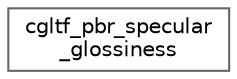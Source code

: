 digraph "Graphical Class Hierarchy"
{
 // LATEX_PDF_SIZE
  bgcolor="transparent";
  edge [fontname=Helvetica,fontsize=10,labelfontname=Helvetica,labelfontsize=10];
  node [fontname=Helvetica,fontsize=10,shape=box,height=0.2,width=0.4];
  rankdir="LR";
  Node0 [id="Node000000",label="cgltf_pbr_specular\l_glossiness",height=0.2,width=0.4,color="grey40", fillcolor="white", style="filled",URL="$structcgltf__pbr__specular__glossiness.html",tooltip=" "];
}

